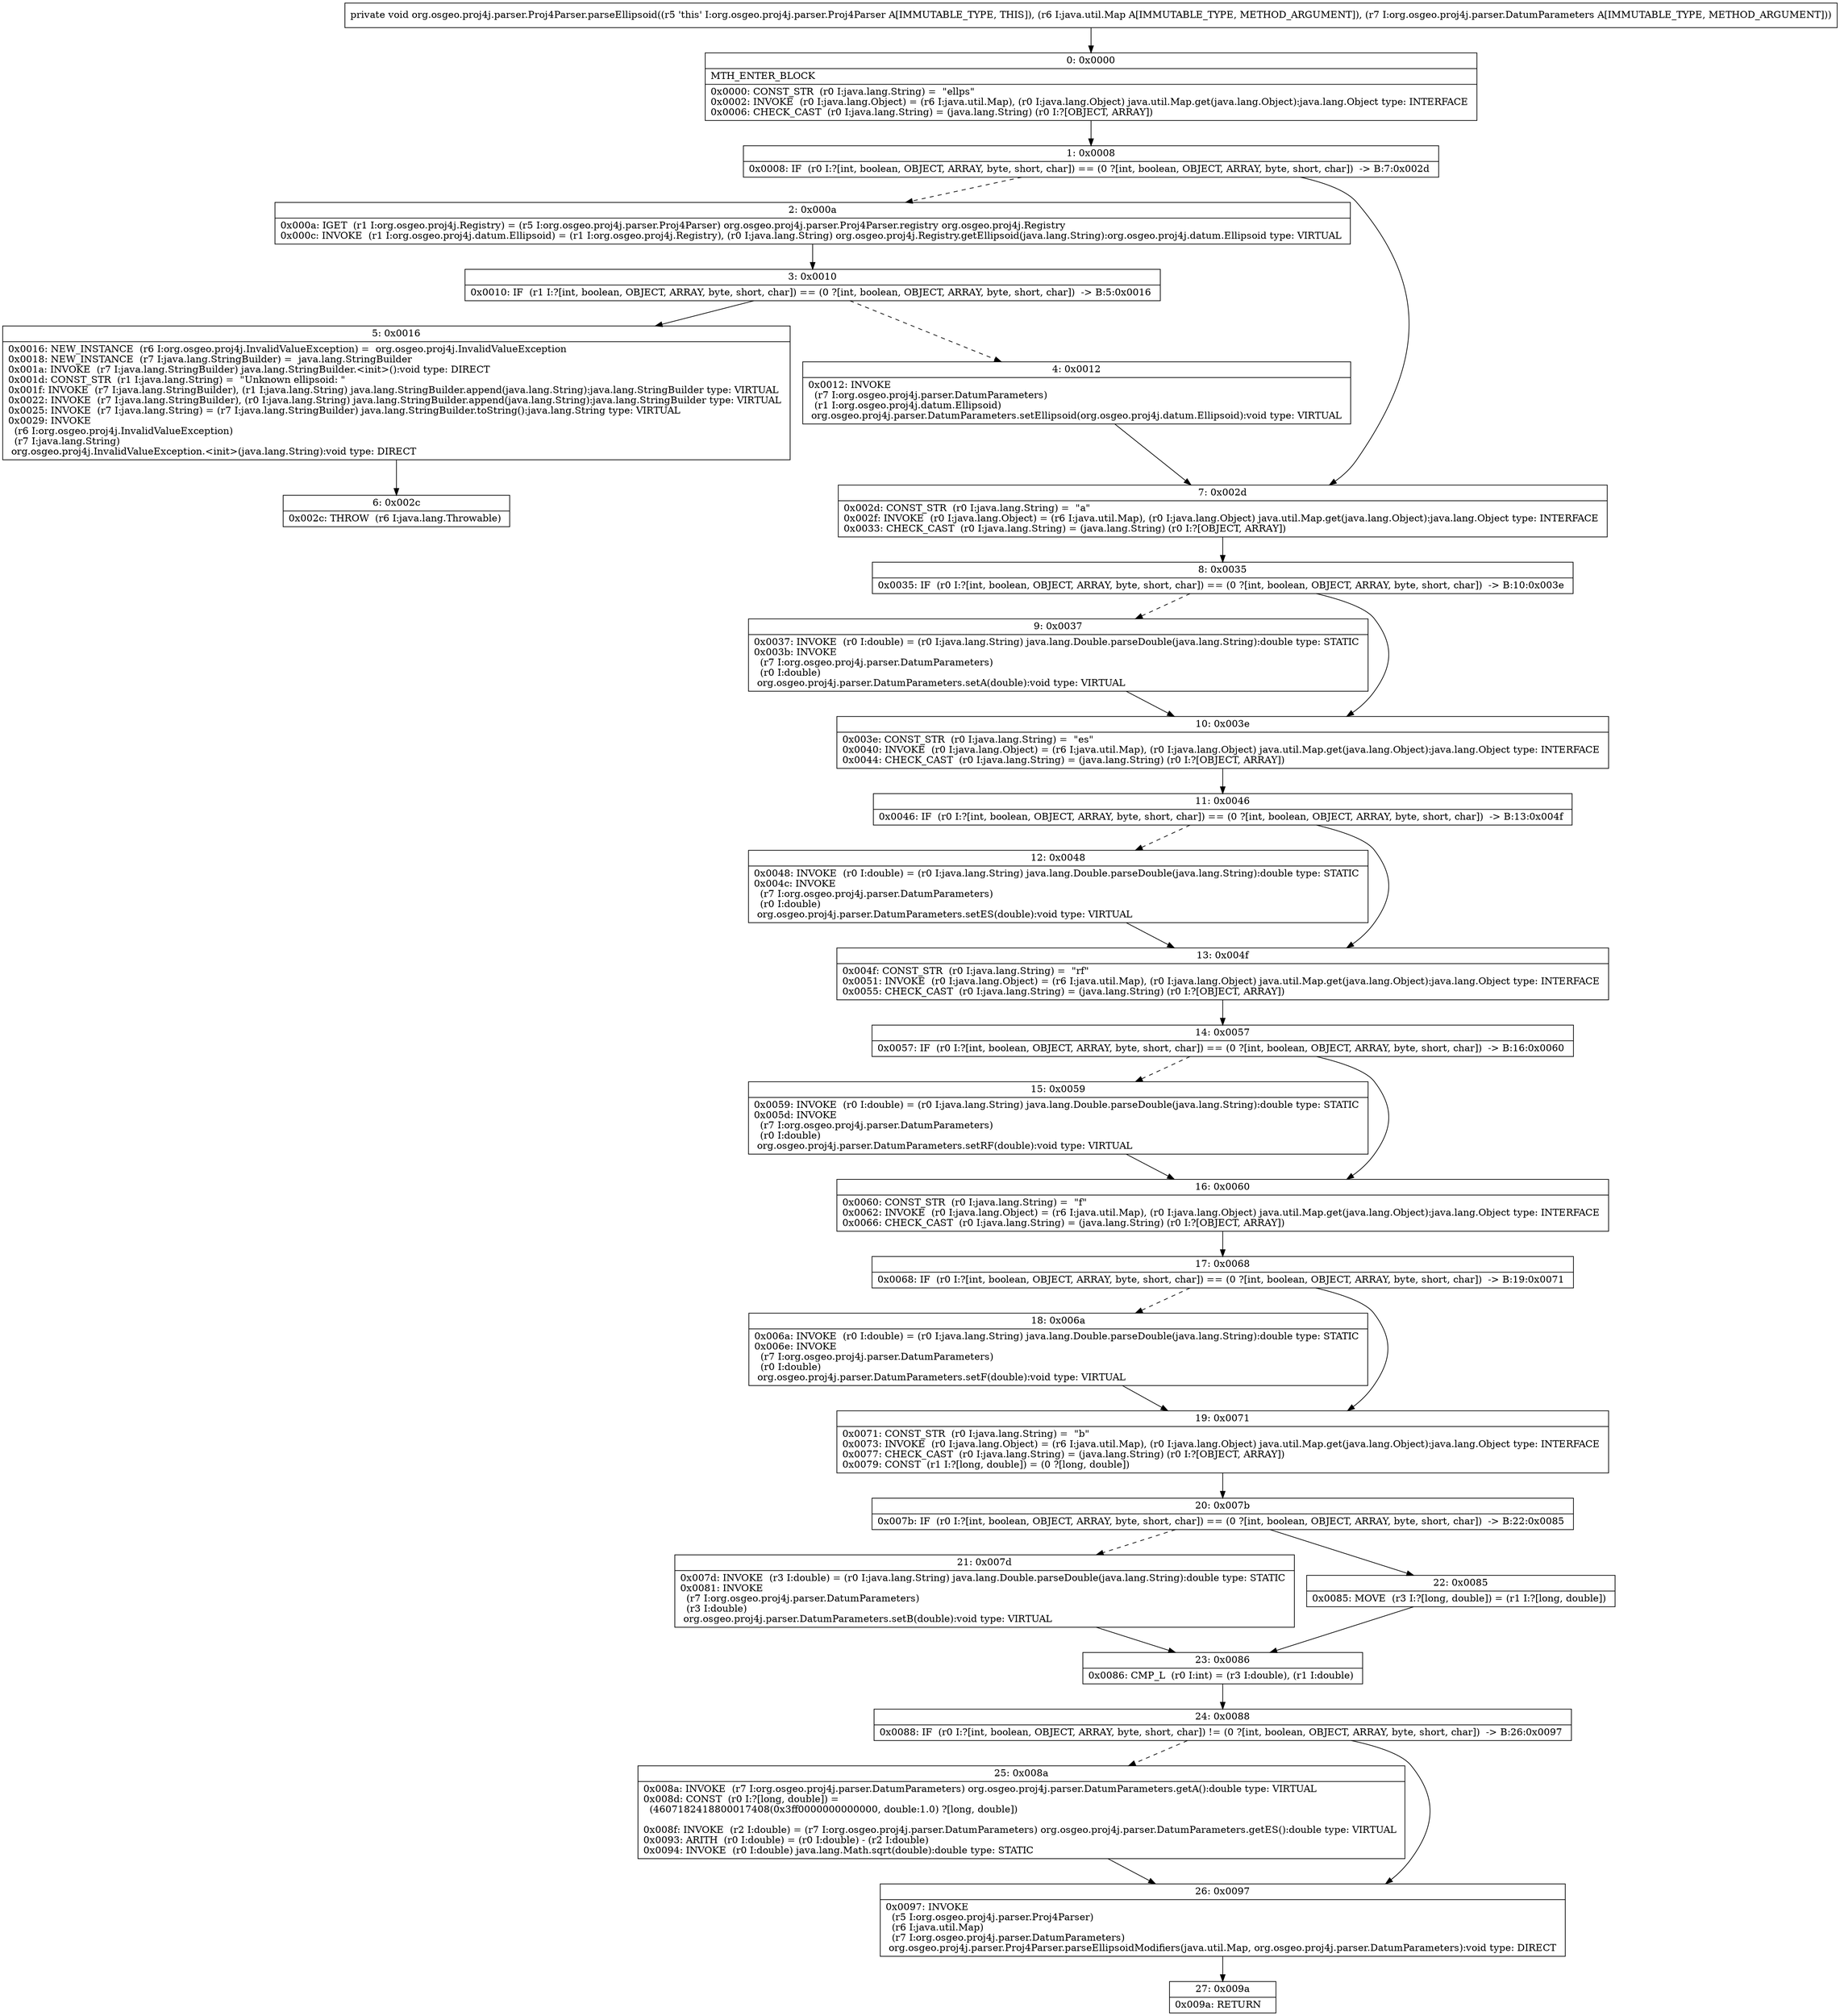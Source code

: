 digraph "CFG fororg.osgeo.proj4j.parser.Proj4Parser.parseEllipsoid(Ljava\/util\/Map;Lorg\/osgeo\/proj4j\/parser\/DatumParameters;)V" {
Node_0 [shape=record,label="{0\:\ 0x0000|MTH_ENTER_BLOCK\l|0x0000: CONST_STR  (r0 I:java.lang.String) =  \"ellps\" \l0x0002: INVOKE  (r0 I:java.lang.Object) = (r6 I:java.util.Map), (r0 I:java.lang.Object) java.util.Map.get(java.lang.Object):java.lang.Object type: INTERFACE \l0x0006: CHECK_CAST  (r0 I:java.lang.String) = (java.lang.String) (r0 I:?[OBJECT, ARRAY]) \l}"];
Node_1 [shape=record,label="{1\:\ 0x0008|0x0008: IF  (r0 I:?[int, boolean, OBJECT, ARRAY, byte, short, char]) == (0 ?[int, boolean, OBJECT, ARRAY, byte, short, char])  \-\> B:7:0x002d \l}"];
Node_2 [shape=record,label="{2\:\ 0x000a|0x000a: IGET  (r1 I:org.osgeo.proj4j.Registry) = (r5 I:org.osgeo.proj4j.parser.Proj4Parser) org.osgeo.proj4j.parser.Proj4Parser.registry org.osgeo.proj4j.Registry \l0x000c: INVOKE  (r1 I:org.osgeo.proj4j.datum.Ellipsoid) = (r1 I:org.osgeo.proj4j.Registry), (r0 I:java.lang.String) org.osgeo.proj4j.Registry.getEllipsoid(java.lang.String):org.osgeo.proj4j.datum.Ellipsoid type: VIRTUAL \l}"];
Node_3 [shape=record,label="{3\:\ 0x0010|0x0010: IF  (r1 I:?[int, boolean, OBJECT, ARRAY, byte, short, char]) == (0 ?[int, boolean, OBJECT, ARRAY, byte, short, char])  \-\> B:5:0x0016 \l}"];
Node_4 [shape=record,label="{4\:\ 0x0012|0x0012: INVOKE  \l  (r7 I:org.osgeo.proj4j.parser.DatumParameters)\l  (r1 I:org.osgeo.proj4j.datum.Ellipsoid)\l org.osgeo.proj4j.parser.DatumParameters.setEllipsoid(org.osgeo.proj4j.datum.Ellipsoid):void type: VIRTUAL \l}"];
Node_5 [shape=record,label="{5\:\ 0x0016|0x0016: NEW_INSTANCE  (r6 I:org.osgeo.proj4j.InvalidValueException) =  org.osgeo.proj4j.InvalidValueException \l0x0018: NEW_INSTANCE  (r7 I:java.lang.StringBuilder) =  java.lang.StringBuilder \l0x001a: INVOKE  (r7 I:java.lang.StringBuilder) java.lang.StringBuilder.\<init\>():void type: DIRECT \l0x001d: CONST_STR  (r1 I:java.lang.String) =  \"Unknown ellipsoid: \" \l0x001f: INVOKE  (r7 I:java.lang.StringBuilder), (r1 I:java.lang.String) java.lang.StringBuilder.append(java.lang.String):java.lang.StringBuilder type: VIRTUAL \l0x0022: INVOKE  (r7 I:java.lang.StringBuilder), (r0 I:java.lang.String) java.lang.StringBuilder.append(java.lang.String):java.lang.StringBuilder type: VIRTUAL \l0x0025: INVOKE  (r7 I:java.lang.String) = (r7 I:java.lang.StringBuilder) java.lang.StringBuilder.toString():java.lang.String type: VIRTUAL \l0x0029: INVOKE  \l  (r6 I:org.osgeo.proj4j.InvalidValueException)\l  (r7 I:java.lang.String)\l org.osgeo.proj4j.InvalidValueException.\<init\>(java.lang.String):void type: DIRECT \l}"];
Node_6 [shape=record,label="{6\:\ 0x002c|0x002c: THROW  (r6 I:java.lang.Throwable) \l}"];
Node_7 [shape=record,label="{7\:\ 0x002d|0x002d: CONST_STR  (r0 I:java.lang.String) =  \"a\" \l0x002f: INVOKE  (r0 I:java.lang.Object) = (r6 I:java.util.Map), (r0 I:java.lang.Object) java.util.Map.get(java.lang.Object):java.lang.Object type: INTERFACE \l0x0033: CHECK_CAST  (r0 I:java.lang.String) = (java.lang.String) (r0 I:?[OBJECT, ARRAY]) \l}"];
Node_8 [shape=record,label="{8\:\ 0x0035|0x0035: IF  (r0 I:?[int, boolean, OBJECT, ARRAY, byte, short, char]) == (0 ?[int, boolean, OBJECT, ARRAY, byte, short, char])  \-\> B:10:0x003e \l}"];
Node_9 [shape=record,label="{9\:\ 0x0037|0x0037: INVOKE  (r0 I:double) = (r0 I:java.lang.String) java.lang.Double.parseDouble(java.lang.String):double type: STATIC \l0x003b: INVOKE  \l  (r7 I:org.osgeo.proj4j.parser.DatumParameters)\l  (r0 I:double)\l org.osgeo.proj4j.parser.DatumParameters.setA(double):void type: VIRTUAL \l}"];
Node_10 [shape=record,label="{10\:\ 0x003e|0x003e: CONST_STR  (r0 I:java.lang.String) =  \"es\" \l0x0040: INVOKE  (r0 I:java.lang.Object) = (r6 I:java.util.Map), (r0 I:java.lang.Object) java.util.Map.get(java.lang.Object):java.lang.Object type: INTERFACE \l0x0044: CHECK_CAST  (r0 I:java.lang.String) = (java.lang.String) (r0 I:?[OBJECT, ARRAY]) \l}"];
Node_11 [shape=record,label="{11\:\ 0x0046|0x0046: IF  (r0 I:?[int, boolean, OBJECT, ARRAY, byte, short, char]) == (0 ?[int, boolean, OBJECT, ARRAY, byte, short, char])  \-\> B:13:0x004f \l}"];
Node_12 [shape=record,label="{12\:\ 0x0048|0x0048: INVOKE  (r0 I:double) = (r0 I:java.lang.String) java.lang.Double.parseDouble(java.lang.String):double type: STATIC \l0x004c: INVOKE  \l  (r7 I:org.osgeo.proj4j.parser.DatumParameters)\l  (r0 I:double)\l org.osgeo.proj4j.parser.DatumParameters.setES(double):void type: VIRTUAL \l}"];
Node_13 [shape=record,label="{13\:\ 0x004f|0x004f: CONST_STR  (r0 I:java.lang.String) =  \"rf\" \l0x0051: INVOKE  (r0 I:java.lang.Object) = (r6 I:java.util.Map), (r0 I:java.lang.Object) java.util.Map.get(java.lang.Object):java.lang.Object type: INTERFACE \l0x0055: CHECK_CAST  (r0 I:java.lang.String) = (java.lang.String) (r0 I:?[OBJECT, ARRAY]) \l}"];
Node_14 [shape=record,label="{14\:\ 0x0057|0x0057: IF  (r0 I:?[int, boolean, OBJECT, ARRAY, byte, short, char]) == (0 ?[int, boolean, OBJECT, ARRAY, byte, short, char])  \-\> B:16:0x0060 \l}"];
Node_15 [shape=record,label="{15\:\ 0x0059|0x0059: INVOKE  (r0 I:double) = (r0 I:java.lang.String) java.lang.Double.parseDouble(java.lang.String):double type: STATIC \l0x005d: INVOKE  \l  (r7 I:org.osgeo.proj4j.parser.DatumParameters)\l  (r0 I:double)\l org.osgeo.proj4j.parser.DatumParameters.setRF(double):void type: VIRTUAL \l}"];
Node_16 [shape=record,label="{16\:\ 0x0060|0x0060: CONST_STR  (r0 I:java.lang.String) =  \"f\" \l0x0062: INVOKE  (r0 I:java.lang.Object) = (r6 I:java.util.Map), (r0 I:java.lang.Object) java.util.Map.get(java.lang.Object):java.lang.Object type: INTERFACE \l0x0066: CHECK_CAST  (r0 I:java.lang.String) = (java.lang.String) (r0 I:?[OBJECT, ARRAY]) \l}"];
Node_17 [shape=record,label="{17\:\ 0x0068|0x0068: IF  (r0 I:?[int, boolean, OBJECT, ARRAY, byte, short, char]) == (0 ?[int, boolean, OBJECT, ARRAY, byte, short, char])  \-\> B:19:0x0071 \l}"];
Node_18 [shape=record,label="{18\:\ 0x006a|0x006a: INVOKE  (r0 I:double) = (r0 I:java.lang.String) java.lang.Double.parseDouble(java.lang.String):double type: STATIC \l0x006e: INVOKE  \l  (r7 I:org.osgeo.proj4j.parser.DatumParameters)\l  (r0 I:double)\l org.osgeo.proj4j.parser.DatumParameters.setF(double):void type: VIRTUAL \l}"];
Node_19 [shape=record,label="{19\:\ 0x0071|0x0071: CONST_STR  (r0 I:java.lang.String) =  \"b\" \l0x0073: INVOKE  (r0 I:java.lang.Object) = (r6 I:java.util.Map), (r0 I:java.lang.Object) java.util.Map.get(java.lang.Object):java.lang.Object type: INTERFACE \l0x0077: CHECK_CAST  (r0 I:java.lang.String) = (java.lang.String) (r0 I:?[OBJECT, ARRAY]) \l0x0079: CONST  (r1 I:?[long, double]) = (0 ?[long, double]) \l}"];
Node_20 [shape=record,label="{20\:\ 0x007b|0x007b: IF  (r0 I:?[int, boolean, OBJECT, ARRAY, byte, short, char]) == (0 ?[int, boolean, OBJECT, ARRAY, byte, short, char])  \-\> B:22:0x0085 \l}"];
Node_21 [shape=record,label="{21\:\ 0x007d|0x007d: INVOKE  (r3 I:double) = (r0 I:java.lang.String) java.lang.Double.parseDouble(java.lang.String):double type: STATIC \l0x0081: INVOKE  \l  (r7 I:org.osgeo.proj4j.parser.DatumParameters)\l  (r3 I:double)\l org.osgeo.proj4j.parser.DatumParameters.setB(double):void type: VIRTUAL \l}"];
Node_22 [shape=record,label="{22\:\ 0x0085|0x0085: MOVE  (r3 I:?[long, double]) = (r1 I:?[long, double]) \l}"];
Node_23 [shape=record,label="{23\:\ 0x0086|0x0086: CMP_L  (r0 I:int) = (r3 I:double), (r1 I:double) \l}"];
Node_24 [shape=record,label="{24\:\ 0x0088|0x0088: IF  (r0 I:?[int, boolean, OBJECT, ARRAY, byte, short, char]) != (0 ?[int, boolean, OBJECT, ARRAY, byte, short, char])  \-\> B:26:0x0097 \l}"];
Node_25 [shape=record,label="{25\:\ 0x008a|0x008a: INVOKE  (r7 I:org.osgeo.proj4j.parser.DatumParameters) org.osgeo.proj4j.parser.DatumParameters.getA():double type: VIRTUAL \l0x008d: CONST  (r0 I:?[long, double]) = \l  (4607182418800017408(0x3ff0000000000000, double:1.0) ?[long, double])\l \l0x008f: INVOKE  (r2 I:double) = (r7 I:org.osgeo.proj4j.parser.DatumParameters) org.osgeo.proj4j.parser.DatumParameters.getES():double type: VIRTUAL \l0x0093: ARITH  (r0 I:double) = (r0 I:double) \- (r2 I:double) \l0x0094: INVOKE  (r0 I:double) java.lang.Math.sqrt(double):double type: STATIC \l}"];
Node_26 [shape=record,label="{26\:\ 0x0097|0x0097: INVOKE  \l  (r5 I:org.osgeo.proj4j.parser.Proj4Parser)\l  (r6 I:java.util.Map)\l  (r7 I:org.osgeo.proj4j.parser.DatumParameters)\l org.osgeo.proj4j.parser.Proj4Parser.parseEllipsoidModifiers(java.util.Map, org.osgeo.proj4j.parser.DatumParameters):void type: DIRECT \l}"];
Node_27 [shape=record,label="{27\:\ 0x009a|0x009a: RETURN   \l}"];
MethodNode[shape=record,label="{private void org.osgeo.proj4j.parser.Proj4Parser.parseEllipsoid((r5 'this' I:org.osgeo.proj4j.parser.Proj4Parser A[IMMUTABLE_TYPE, THIS]), (r6 I:java.util.Map A[IMMUTABLE_TYPE, METHOD_ARGUMENT]), (r7 I:org.osgeo.proj4j.parser.DatumParameters A[IMMUTABLE_TYPE, METHOD_ARGUMENT])) }"];
MethodNode -> Node_0;
Node_0 -> Node_1;
Node_1 -> Node_2[style=dashed];
Node_1 -> Node_7;
Node_2 -> Node_3;
Node_3 -> Node_4[style=dashed];
Node_3 -> Node_5;
Node_4 -> Node_7;
Node_5 -> Node_6;
Node_7 -> Node_8;
Node_8 -> Node_9[style=dashed];
Node_8 -> Node_10;
Node_9 -> Node_10;
Node_10 -> Node_11;
Node_11 -> Node_12[style=dashed];
Node_11 -> Node_13;
Node_12 -> Node_13;
Node_13 -> Node_14;
Node_14 -> Node_15[style=dashed];
Node_14 -> Node_16;
Node_15 -> Node_16;
Node_16 -> Node_17;
Node_17 -> Node_18[style=dashed];
Node_17 -> Node_19;
Node_18 -> Node_19;
Node_19 -> Node_20;
Node_20 -> Node_21[style=dashed];
Node_20 -> Node_22;
Node_21 -> Node_23;
Node_22 -> Node_23;
Node_23 -> Node_24;
Node_24 -> Node_25[style=dashed];
Node_24 -> Node_26;
Node_25 -> Node_26;
Node_26 -> Node_27;
}

